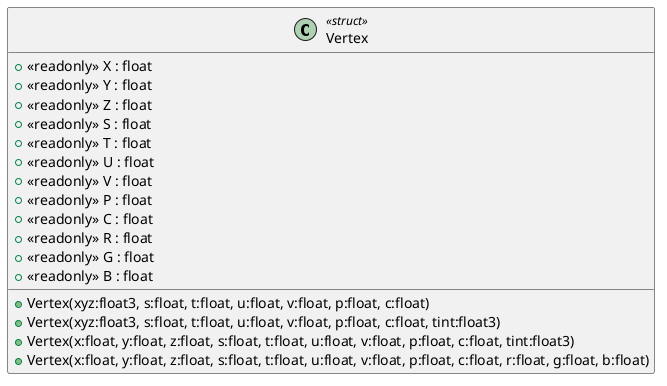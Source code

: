 @startuml
class Vertex <<struct>> {
    + <<readonly>> X : float
    + <<readonly>> Y : float
    + <<readonly>> Z : float
    + <<readonly>> S : float
    + <<readonly>> T : float
    + <<readonly>> U : float
    + <<readonly>> V : float
    + <<readonly>> P : float
    + <<readonly>> C : float
    + <<readonly>> R : float
    + <<readonly>> G : float
    + <<readonly>> B : float
    + Vertex(xyz:float3, s:float, t:float, u:float, v:float, p:float, c:float)
    + Vertex(xyz:float3, s:float, t:float, u:float, v:float, p:float, c:float, tint:float3)
    + Vertex(x:float, y:float, z:float, s:float, t:float, u:float, v:float, p:float, c:float, tint:float3)
    + Vertex(x:float, y:float, z:float, s:float, t:float, u:float, v:float, p:float, c:float, r:float, g:float, b:float)
}
@enduml
